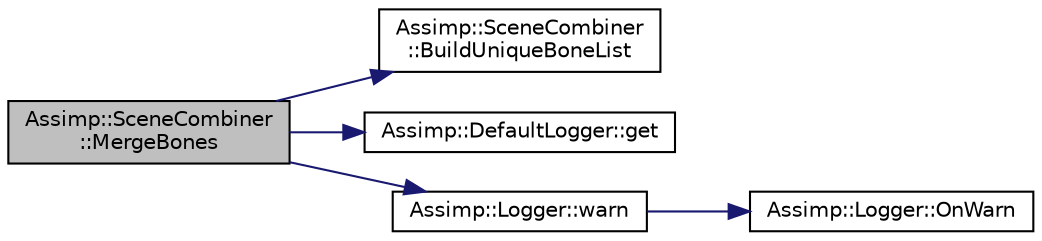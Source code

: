 digraph "Assimp::SceneCombiner::MergeBones"
{
  edge [fontname="Helvetica",fontsize="10",labelfontname="Helvetica",labelfontsize="10"];
  node [fontname="Helvetica",fontsize="10",shape=record];
  rankdir="LR";
  Node1 [label="Assimp::SceneCombiner\l::MergeBones",height=0.2,width=0.4,color="black", fillcolor="grey75", style="filled", fontcolor="black"];
  Node1 -> Node2 [color="midnightblue",fontsize="10",style="solid",fontname="Helvetica"];
  Node2 [label="Assimp::SceneCombiner\l::BuildUniqueBoneList",height=0.2,width=0.4,color="black", fillcolor="white", style="filled",URL="$class_assimp_1_1_scene_combiner.html#a4840646d4e46a1e4c0c56742754dbea3"];
  Node1 -> Node3 [color="midnightblue",fontsize="10",style="solid",fontname="Helvetica"];
  Node3 [label="Assimp::DefaultLogger::get",height=0.2,width=0.4,color="black", fillcolor="white", style="filled",URL="$class_assimp_1_1_default_logger.html#a093cac26b06553ac774f84769cb0d691",tooltip="Getter for singleton instance. "];
  Node1 -> Node4 [color="midnightblue",fontsize="10",style="solid",fontname="Helvetica"];
  Node4 [label="Assimp::Logger::warn",height=0.2,width=0.4,color="black", fillcolor="white", style="filled",URL="$class_assimp_1_1_logger.html#a32bc5ee4b23df13551b83b925907f1b1",tooltip="Writes a warning message. "];
  Node4 -> Node5 [color="midnightblue",fontsize="10",style="solid",fontname="Helvetica"];
  Node5 [label="Assimp::Logger::OnWarn",height=0.2,width=0.4,color="black", fillcolor="white", style="filled",URL="$class_assimp_1_1_logger.html#ab8066978dd37992f711d75d49cf4607b",tooltip="Called as a request to write a specific warn message. "];
}

